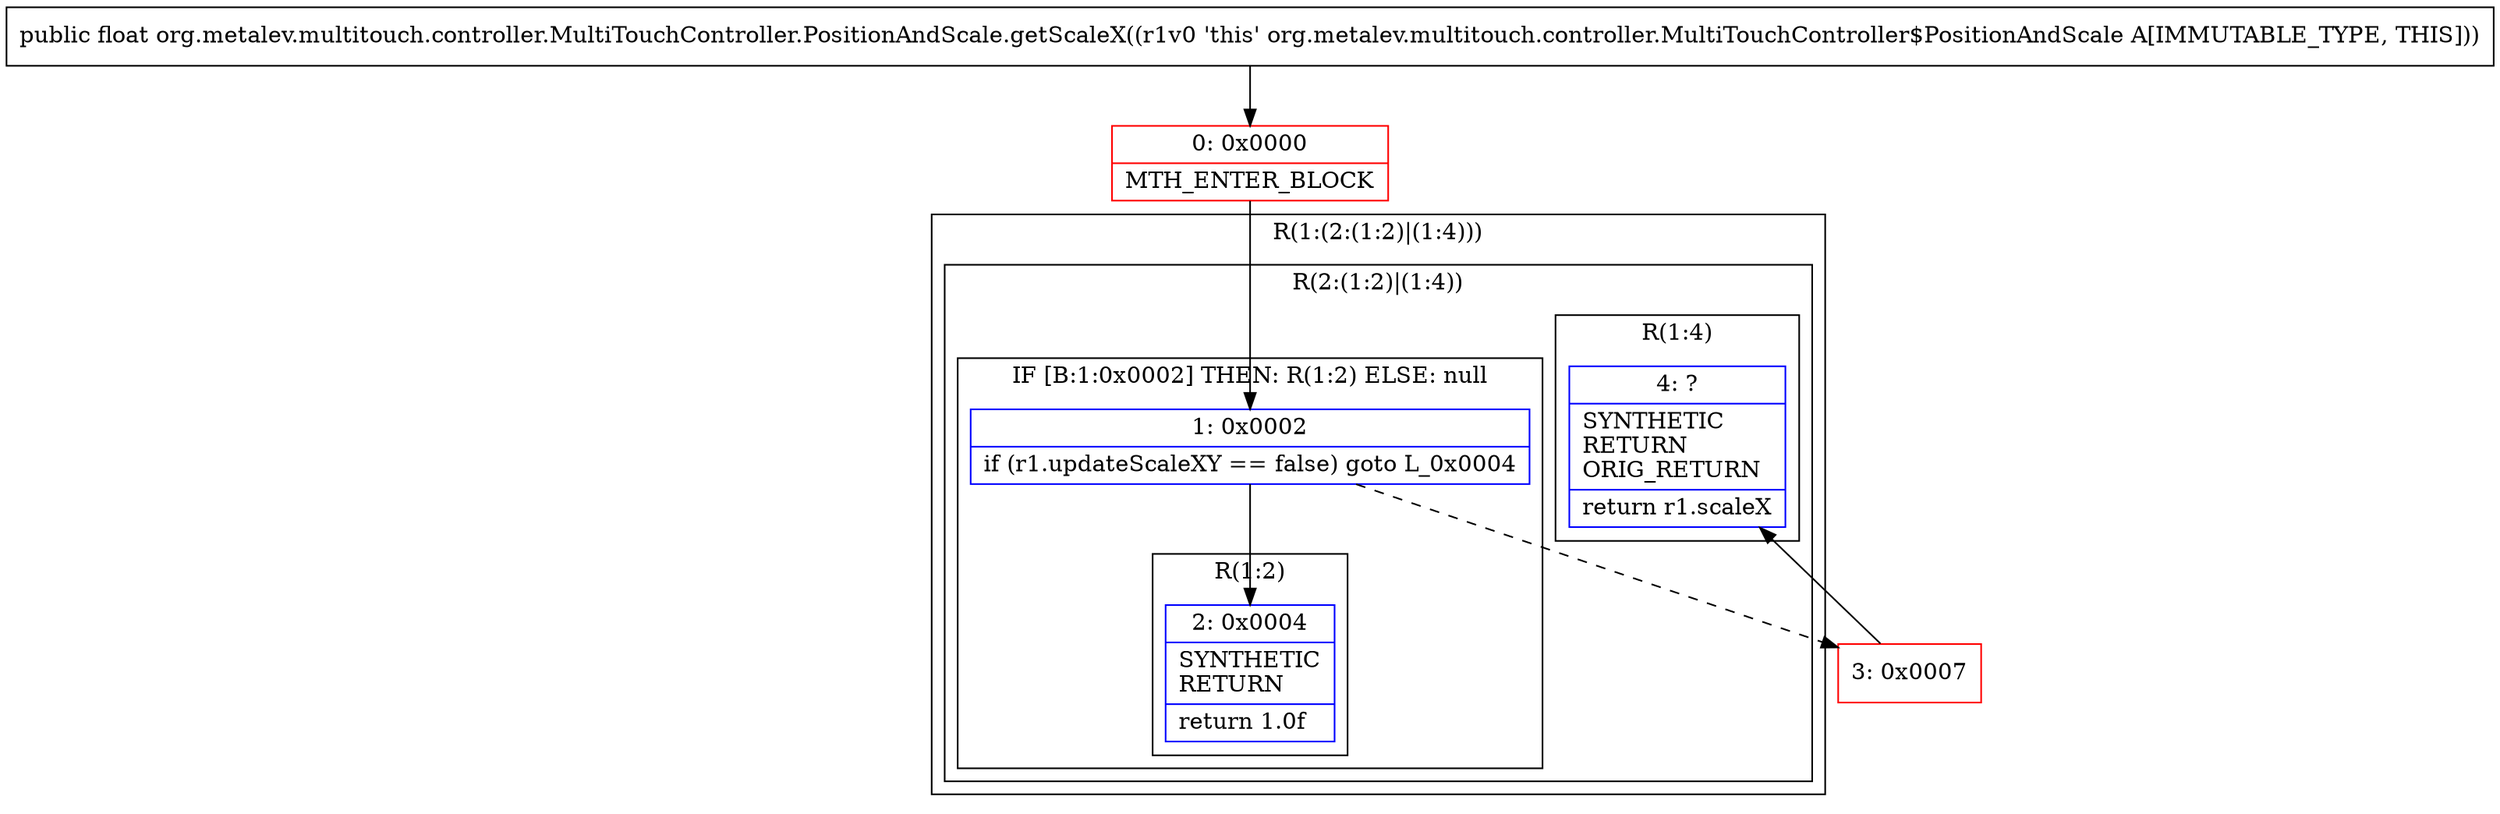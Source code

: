 digraph "CFG fororg.metalev.multitouch.controller.MultiTouchController.PositionAndScale.getScaleX()F" {
subgraph cluster_Region_958983566 {
label = "R(1:(2:(1:2)|(1:4)))";
node [shape=record,color=blue];
subgraph cluster_Region_1483873953 {
label = "R(2:(1:2)|(1:4))";
node [shape=record,color=blue];
subgraph cluster_IfRegion_1735098559 {
label = "IF [B:1:0x0002] THEN: R(1:2) ELSE: null";
node [shape=record,color=blue];
Node_1 [shape=record,label="{1\:\ 0x0002|if (r1.updateScaleXY == false) goto L_0x0004\l}"];
subgraph cluster_Region_1367143950 {
label = "R(1:2)";
node [shape=record,color=blue];
Node_2 [shape=record,label="{2\:\ 0x0004|SYNTHETIC\lRETURN\l|return 1.0f\l}"];
}
}
subgraph cluster_Region_801518898 {
label = "R(1:4)";
node [shape=record,color=blue];
Node_4 [shape=record,label="{4\:\ ?|SYNTHETIC\lRETURN\lORIG_RETURN\l|return r1.scaleX\l}"];
}
}
}
Node_0 [shape=record,color=red,label="{0\:\ 0x0000|MTH_ENTER_BLOCK\l}"];
Node_3 [shape=record,color=red,label="{3\:\ 0x0007}"];
MethodNode[shape=record,label="{public float org.metalev.multitouch.controller.MultiTouchController.PositionAndScale.getScaleX((r1v0 'this' org.metalev.multitouch.controller.MultiTouchController$PositionAndScale A[IMMUTABLE_TYPE, THIS])) }"];
MethodNode -> Node_0;
Node_1 -> Node_2;
Node_1 -> Node_3[style=dashed];
Node_0 -> Node_1;
Node_3 -> Node_4;
}

